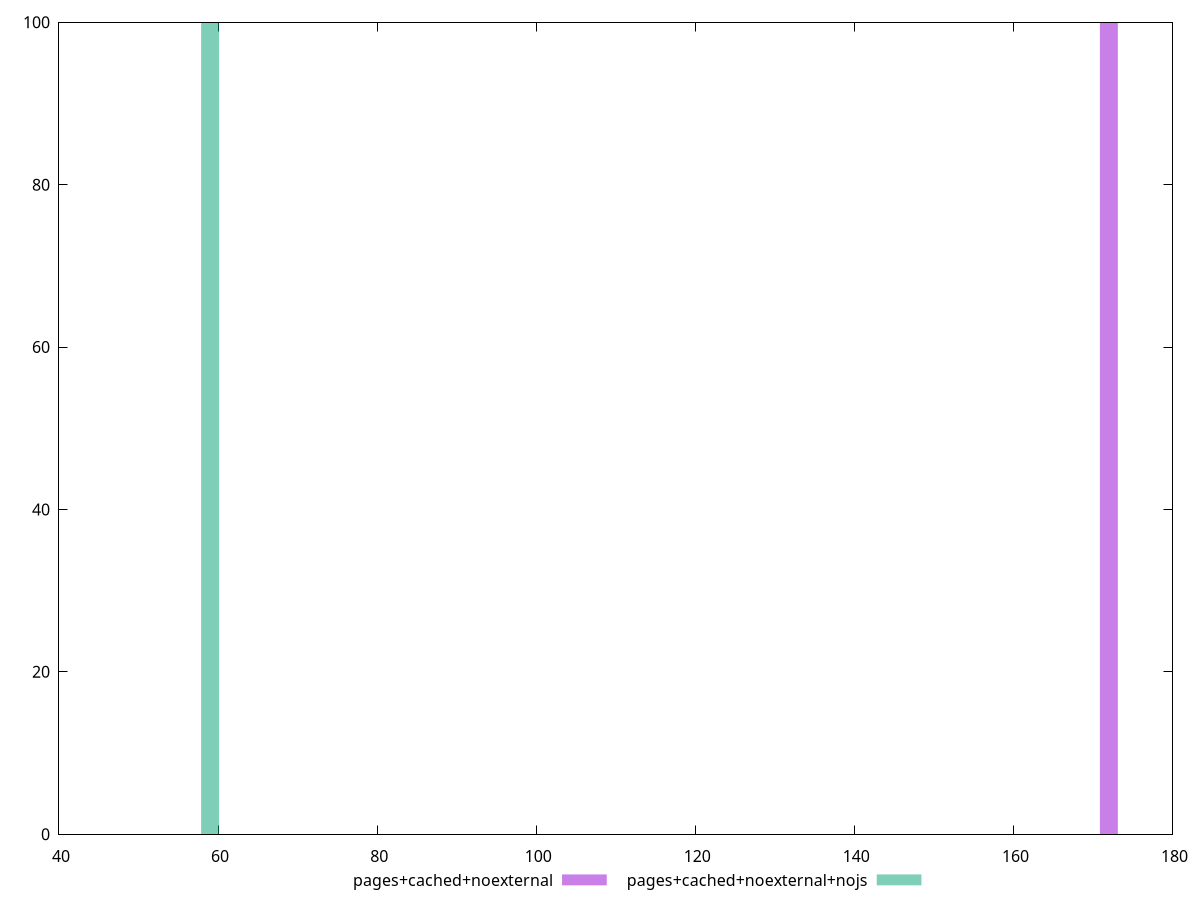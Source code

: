$_pagesCachedNoexternal <<EOF
172 100
EOF
$_pagesCachedNoexternalNojs <<EOF
59 100
EOF
set key outside below
set terminal pngcairo
set output "report_00006_2020-11-02T20-21-41.718Z/dom-size/dom-size_pages+cached+noexternal_pages+cached+noexternal+nojs+hist.png"
set boxwidth 2.26
set style fill transparent solid 0.5 noborder
set yrange [0:100]
plot $_pagesCachedNoexternal title "pages+cached+noexternal" with boxes ,$_pagesCachedNoexternalNojs title "pages+cached+noexternal+nojs" with boxes ,
